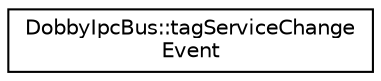 digraph "Graphical Class Hierarchy"
{
 // LATEX_PDF_SIZE
  edge [fontname="Helvetica",fontsize="10",labelfontname="Helvetica",labelfontsize="10"];
  node [fontname="Helvetica",fontsize="10",shape=record];
  rankdir="LR";
  Node0 [label="DobbyIpcBus::tagServiceChange\lEvent",height=0.2,width=0.4,color="black", fillcolor="white", style="filled",URL="$structDobbyIpcBus_1_1tagServiceChangeEvent.html",tooltip=" "];
}
